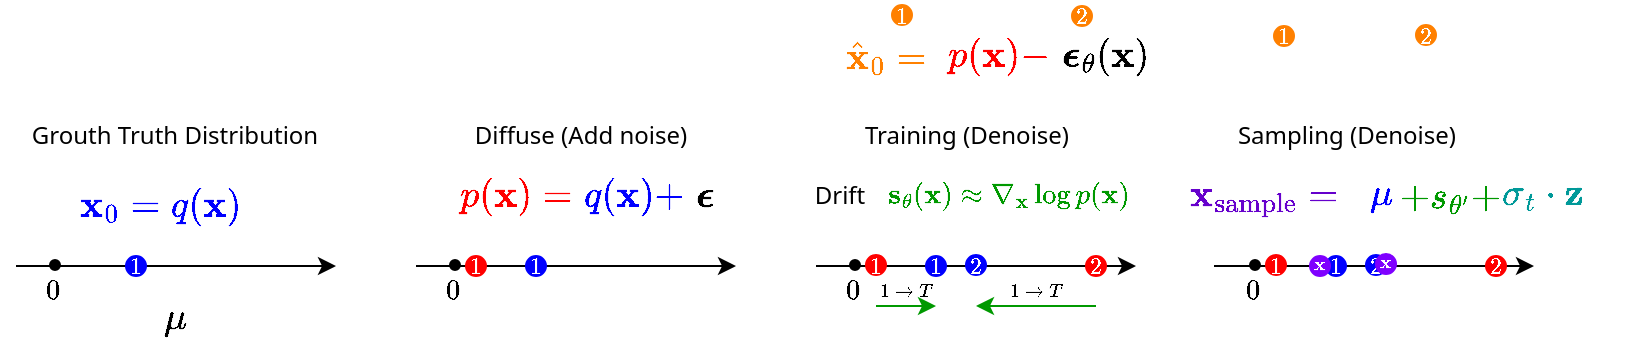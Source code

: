 <mxfile version="24.7.17">
  <diagram name="Page-1" id="_gRGWOFDqU3hSQWJzQTY">
    <mxGraphModel dx="482" dy="1436" grid="1" gridSize="10" guides="1" tooltips="1" connect="1" arrows="1" fold="1" page="1" pageScale="1" pageWidth="850" pageHeight="1100" background="none" math="1" shadow="0">
      <root>
        <mxCell id="0" />
        <mxCell id="1" parent="0" />
        <mxCell id="vsRgP92jTyw3C7przkWq-26" value="" style="endArrow=classic;html=1;rounded=0;" parent="1" edge="1">
          <mxGeometry width="50" height="50" relative="1" as="geometry">
            <mxPoint x="40" y="-620" as="sourcePoint" />
            <mxPoint x="200" y="-620" as="targetPoint" />
          </mxGeometry>
        </mxCell>
        <mxCell id="vsRgP92jTyw3C7przkWq-27" value="" style="ellipse;whiteSpace=wrap;html=1;fillColor=#000000;" parent="1" vertex="1">
          <mxGeometry x="57" y="-623" width="5" height="5" as="geometry" />
        </mxCell>
        <mxCell id="vsRgP92jTyw3C7przkWq-28" value="$$0$$" style="text;html=1;align=center;verticalAlign=middle;whiteSpace=wrap;rounded=0;" parent="1" vertex="1">
          <mxGeometry x="39" y="-617" width="40" height="18" as="geometry" />
        </mxCell>
        <mxCell id="vsRgP92jTyw3C7przkWq-30" value="$$\mathbf{x}_0 = q(\mathbf{x})$$" style="text;html=1;align=center;verticalAlign=middle;whiteSpace=wrap;rounded=0;fontSize=16;fillColor=none;fontColor=#0000FF;" parent="1" vertex="1">
          <mxGeometry x="62" y="-660" width="101" height="20" as="geometry" />
        </mxCell>
        <mxCell id="vsRgP92jTyw3C7przkWq-37" value="$$\boldsymbol{\epsilon}$$" style="text;html=1;align=center;verticalAlign=middle;whiteSpace=wrap;rounded=0;fontSize=16;fontColor=#000000;" parent="1" vertex="1">
          <mxGeometry x="370" y="-670" width="30" height="30" as="geometry" />
        </mxCell>
        <mxCell id="vsRgP92jTyw3C7przkWq-38" value="$$p(\mathbf{x}) =$$" style="text;html=1;align=center;verticalAlign=middle;whiteSpace=wrap;rounded=0;fontSize=16;fontColor=#FF0000;" parent="1" vertex="1">
          <mxGeometry x="250" y="-670" width="80" height="30" as="geometry" />
        </mxCell>
        <mxCell id="vsRgP92jTyw3C7przkWq-44" value="$$\boldsymbol{\epsilon}_\theta(\mathbf{x})$$" style="text;html=1;align=center;verticalAlign=middle;whiteSpace=wrap;rounded=0;fontSize=16;fontColor=#000000;" parent="1" vertex="1">
          <mxGeometry x="560" y="-740" width="50" height="30" as="geometry" />
        </mxCell>
        <mxCell id="vsRgP92jTyw3C7przkWq-45" value="$$\hat{\mathbf{x}}_0 = $$" style="text;html=1;align=center;verticalAlign=middle;whiteSpace=wrap;rounded=0;fontSize=16;fontColor=#FF8000;" parent="1" vertex="1">
          <mxGeometry x="440" y="-740" width="71" height="30" as="geometry" />
        </mxCell>
        <mxCell id="vsRgP92jTyw3C7przkWq-46" value="$$p(\mathbf{x}) - $$" style="text;html=1;align=center;verticalAlign=middle;whiteSpace=wrap;rounded=0;fontSize=16;fontColor=#FF0000;" parent="1" vertex="1">
          <mxGeometry x="496" y="-740" width="71" height="30" as="geometry" />
        </mxCell>
        <mxCell id="vsRgP92jTyw3C7przkWq-48" value="$$q(\mathbf{x}) + $$" style="text;html=1;align=center;verticalAlign=middle;whiteSpace=wrap;rounded=0;fontSize=16;fontColor=#0000FF;" parent="1" vertex="1">
          <mxGeometry x="322" y="-670" width="55" height="30" as="geometry" />
        </mxCell>
        <mxCell id="vsRgP92jTyw3C7przkWq-50" value="Grouth Truth Distribution" style="text;html=1;align=center;verticalAlign=middle;whiteSpace=wrap;rounded=0;fontFamily=Segoe UI;" parent="1" vertex="1">
          <mxGeometry x="43" y="-700" width="153" height="30" as="geometry" />
        </mxCell>
        <mxCell id="vsRgP92jTyw3C7przkWq-51" value="Diffuse (Add noise)" style="text;html=1;align=center;verticalAlign=middle;whiteSpace=wrap;rounded=0;fontFamily=Segoe UI;" parent="1" vertex="1">
          <mxGeometry x="246" y="-700" width="153" height="30" as="geometry" />
        </mxCell>
        <mxCell id="vsRgP92jTyw3C7przkWq-52" value="Training (Denoise)" style="text;html=1;align=center;verticalAlign=middle;whiteSpace=wrap;rounded=0;fontFamily=Segoe UI;" parent="1" vertex="1">
          <mxGeometry x="439" y="-700" width="153" height="30" as="geometry" />
        </mxCell>
        <mxCell id="vsRgP92jTyw3C7przkWq-53" value="Sampling (Denoise)" style="text;html=1;align=center;verticalAlign=middle;whiteSpace=wrap;rounded=0;fontFamily=Segoe UI;" parent="1" vertex="1">
          <mxGeometry x="629" y="-700" width="153" height="30" as="geometry" />
        </mxCell>
        <mxCell id="vsRgP92jTyw3C7przkWq-59" value="$$\sigma_t \cdot \mathbf{z}$$" style="text;html=1;align=center;verticalAlign=middle;whiteSpace=wrap;rounded=0;fontSize=16;fontColor=#009999;" parent="1" vertex="1">
          <mxGeometry x="788" y="-671" width="30" height="30" as="geometry" />
        </mxCell>
        <mxCell id="vsRgP92jTyw3C7przkWq-60" value="$$+s_{\theta&#39;}+$$" style="text;html=1;align=center;verticalAlign=middle;whiteSpace=wrap;rounded=0;fontSize=16;fontColor=#009900;" parent="1" vertex="1">
          <mxGeometry x="732" y="-670" width="50" height="30" as="geometry" />
        </mxCell>
        <mxCell id="vsRgP92jTyw3C7przkWq-65" value="$$\mathbf{s}_\theta(\mathbf{x}) \approx \nabla_\mathbf{x} \log p(\mathbf{x})$$" style="text;html=1;align=center;verticalAlign=middle;whiteSpace=wrap;rounded=0;fontColor=#009900;" parent="1" vertex="1">
          <mxGeometry x="472" y="-670" width="128" height="30" as="geometry" />
        </mxCell>
        <mxCell id="vsRgP92jTyw3C7przkWq-67" value="$$1$$" style="ellipse;whiteSpace=wrap;html=1;fillColor=#0000FF;strokeColor=#0000FF;fontColor=#FFFFFF;fontSize=10;" parent="1" vertex="1">
          <mxGeometry x="95" y="-625" width="10" height="10" as="geometry" />
        </mxCell>
        <mxCell id="vsRgP92jTyw3C7przkWq-75" value="$$\mu$$" style="text;html=1;align=center;verticalAlign=middle;whiteSpace=wrap;rounded=0;fontSize=16;fillColor=none;fontColor=#000000;" parent="1" vertex="1">
          <mxGeometry x="102.5" y="-609" width="34" height="30" as="geometry" />
        </mxCell>
        <mxCell id="vsRgP92jTyw3C7przkWq-94" value="Drift" style="text;html=1;align=center;verticalAlign=middle;whiteSpace=wrap;rounded=0;fontFamily=Segoe UI;" parent="1" vertex="1">
          <mxGeometry x="416.5" y="-670" width="70" height="30" as="geometry" />
        </mxCell>
        <mxCell id="vsRgP92jTyw3C7przkWq-95" value="$$\mathbf{x}_{\text{sample}} = $$" style="text;html=1;align=center;verticalAlign=middle;whiteSpace=wrap;rounded=0;fontSize=16;fontColor=#6600CC;" parent="1" vertex="1">
          <mxGeometry x="649" y="-670" width="30" height="30" as="geometry" />
        </mxCell>
        <mxCell id="vsRgP92jTyw3C7przkWq-118" value="" style="endArrow=classic;html=1;rounded=0;" parent="1" edge="1">
          <mxGeometry width="50" height="50" relative="1" as="geometry">
            <mxPoint x="240" y="-620" as="sourcePoint" />
            <mxPoint x="400" y="-620" as="targetPoint" />
          </mxGeometry>
        </mxCell>
        <mxCell id="vsRgP92jTyw3C7przkWq-119" value="" style="ellipse;whiteSpace=wrap;html=1;fillColor=#000000;" parent="1" vertex="1">
          <mxGeometry x="257" y="-623" width="5" height="5" as="geometry" />
        </mxCell>
        <mxCell id="vsRgP92jTyw3C7przkWq-120" value="$$0$$" style="text;html=1;align=center;verticalAlign=middle;whiteSpace=wrap;rounded=0;" parent="1" vertex="1">
          <mxGeometry x="239" y="-617" width="40" height="18" as="geometry" />
        </mxCell>
        <mxCell id="vsRgP92jTyw3C7przkWq-123" value="$$1$$" style="ellipse;whiteSpace=wrap;html=1;fillColor=#0000FF;strokeColor=#0000FF;fontColor=#FFFFFF;fontSize=10;" parent="1" vertex="1">
          <mxGeometry x="295" y="-625" width="10" height="10" as="geometry" />
        </mxCell>
        <mxCell id="vsRgP92jTyw3C7przkWq-74" value="&lt;span style=&quot;font-size: 10px;&quot;&gt;$$1$$&lt;/span&gt;" style="ellipse;whiteSpace=wrap;html=1;fillColor=#FF0000;strokeColor=#FF0000;fontColor=#FFFFFF;" parent="1" vertex="1">
          <mxGeometry x="265" y="-625" width="10" height="10" as="geometry" />
        </mxCell>
        <mxCell id="vsRgP92jTyw3C7przkWq-138" value="" style="endArrow=classic;html=1;rounded=0;" parent="1" edge="1">
          <mxGeometry width="50" height="50" relative="1" as="geometry">
            <mxPoint x="440" y="-620" as="sourcePoint" />
            <mxPoint x="600" y="-620" as="targetPoint" />
          </mxGeometry>
        </mxCell>
        <mxCell id="vsRgP92jTyw3C7przkWq-139" value="" style="ellipse;whiteSpace=wrap;html=1;fillColor=#000000;" parent="1" vertex="1">
          <mxGeometry x="457" y="-623" width="5" height="5" as="geometry" />
        </mxCell>
        <mxCell id="vsRgP92jTyw3C7przkWq-140" value="$$0$$" style="text;html=1;align=center;verticalAlign=middle;whiteSpace=wrap;rounded=0;" parent="1" vertex="1">
          <mxGeometry x="439" y="-617" width="40" height="18" as="geometry" />
        </mxCell>
        <mxCell id="vsRgP92jTyw3C7przkWq-141" value="$$2$$" style="ellipse;whiteSpace=wrap;html=1;fillColor=#0000FF;strokeColor=#0000FF;fontColor=#FFFFFF;fontSize=10;" parent="1" vertex="1">
          <mxGeometry x="515" y="-625.5" width="10" height="10" as="geometry" />
        </mxCell>
        <mxCell id="vsRgP92jTyw3C7przkWq-144" value="&lt;span style=&quot;font-size: 10px;&quot;&gt;$$1$$&lt;/span&gt;" style="ellipse;whiteSpace=wrap;html=1;fillColor=#FF0000;strokeColor=#FF0000;fontColor=#FFFFFF;" parent="1" vertex="1">
          <mxGeometry x="465" y="-625.5" width="10" height="10" as="geometry" />
        </mxCell>
        <mxCell id="vsRgP92jTyw3C7przkWq-145" value="&lt;span style=&quot;font-size: 10px;&quot;&gt;$$2$$&lt;/span&gt;" style="ellipse;whiteSpace=wrap;html=1;fillColor=#FF0000;strokeColor=#FF0000;fontColor=#FFFFFF;" parent="1" vertex="1">
          <mxGeometry x="575" y="-625" width="10" height="10" as="geometry" />
        </mxCell>
        <mxCell id="vsRgP92jTyw3C7przkWq-143" value="$$1$$" style="ellipse;whiteSpace=wrap;html=1;fillColor=#0000FF;strokeColor=#0000FF;fontColor=#FFFFFF;fontSize=10;" parent="1" vertex="1">
          <mxGeometry x="495" y="-625" width="10" height="10" as="geometry" />
        </mxCell>
        <mxCell id="vsRgP92jTyw3C7przkWq-47" value="&lt;span style=&quot;font-size: 10px;&quot;&gt;$$2$$&lt;/span&gt;" style="ellipse;whiteSpace=wrap;html=1;fillColor=#FF8000;strokeColor=#FF8000;fontColor=#FFFFFF;" parent="1" vertex="1">
          <mxGeometry x="568" y="-750" width="10" height="10" as="geometry" />
        </mxCell>
        <mxCell id="vsRgP92jTyw3C7przkWq-86" value="&lt;span style=&quot;font-size: 10px;&quot;&gt;$$1$$&lt;/span&gt;" style="ellipse;whiteSpace=wrap;html=1;fillColor=#FF8000;strokeColor=#FF8000;fontColor=#FFFFFF;" parent="1" vertex="1">
          <mxGeometry x="478" y="-750.5" width="10" height="10" as="geometry" />
        </mxCell>
        <mxCell id="vsRgP92jTyw3C7przkWq-150" value="&lt;span style=&quot;font-size: 8px;&quot;&gt;$$1 \rightarrow T$$&lt;/span&gt;" style="endArrow=classic;startArrow=none;html=1;rounded=0;fontColor=default;strokeColor=#009900;fontSize=8;startFill=0;labelBackgroundColor=none;spacingTop=-14;spacingLeft=0;" parent="1" edge="1">
          <mxGeometry width="50" height="50" relative="1" as="geometry">
            <mxPoint x="470" y="-600" as="sourcePoint" />
            <mxPoint x="500" y="-600" as="targetPoint" />
          </mxGeometry>
        </mxCell>
        <mxCell id="vsRgP92jTyw3C7przkWq-151" value="$$1 \rightarrow T$$" style="endArrow=classic;startArrow=none;html=1;rounded=0;fontColor=default;strokeColor=#009900;fontSize=8;startFill=0;labelBackgroundColor=none;spacingTop=-14;" parent="1" edge="1">
          <mxGeometry width="50" height="50" relative="1" as="geometry">
            <mxPoint x="580" y="-600" as="sourcePoint" />
            <mxPoint x="520" y="-600" as="targetPoint" />
          </mxGeometry>
        </mxCell>
        <mxCell id="vsRgP92jTyw3C7przkWq-158" value="" style="endArrow=classic;html=1;rounded=0;" parent="1" edge="1">
          <mxGeometry width="50" height="50" relative="1" as="geometry">
            <mxPoint x="639" y="-620" as="sourcePoint" />
            <mxPoint x="799" y="-620" as="targetPoint" />
          </mxGeometry>
        </mxCell>
        <mxCell id="vsRgP92jTyw3C7przkWq-159" value="" style="ellipse;whiteSpace=wrap;html=1;fillColor=#000000;" parent="1" vertex="1">
          <mxGeometry x="657" y="-623" width="5" height="5" as="geometry" />
        </mxCell>
        <mxCell id="vsRgP92jTyw3C7przkWq-160" value="$$0$$" style="text;html=1;align=center;verticalAlign=middle;whiteSpace=wrap;rounded=0;" parent="1" vertex="1">
          <mxGeometry x="639" y="-617" width="40" height="18" as="geometry" />
        </mxCell>
        <mxCell id="vsRgP92jTyw3C7przkWq-163" value="&lt;span style=&quot;font-size: 10px;&quot;&gt;$$1$$&lt;/span&gt;" style="ellipse;whiteSpace=wrap;html=1;fillColor=#FF0000;strokeColor=#FF0000;fontColor=#FFFFFF;" parent="1" vertex="1">
          <mxGeometry x="665" y="-625.5" width="10" height="10" as="geometry" />
        </mxCell>
        <mxCell id="vsRgP92jTyw3C7przkWq-164" value="&lt;span style=&quot;font-size: 10px;&quot;&gt;$$2$$&lt;/span&gt;" style="ellipse;whiteSpace=wrap;html=1;fillColor=#FF0000;strokeColor=#FF0000;fontColor=#FFFFFF;" parent="1" vertex="1">
          <mxGeometry x="775" y="-625" width="10" height="10" as="geometry" />
        </mxCell>
        <mxCell id="vsRgP92jTyw3C7przkWq-166" value="$$1$$" style="ellipse;whiteSpace=wrap;html=1;fillColor=#0000FF;strokeColor=#0000FF;fontColor=#FFFFFF;fontSize=10;" parent="1" vertex="1">
          <mxGeometry x="695" y="-625" width="10" height="10" as="geometry" />
        </mxCell>
        <mxCell id="vsRgP92jTyw3C7przkWq-167" value="&lt;span style=&quot;font-size: 10px;&quot;&gt;$$2$$&lt;/span&gt;" style="ellipse;whiteSpace=wrap;html=1;fillColor=#FF8000;strokeColor=#FF8000;fontColor=#FFFFFF;" parent="1" vertex="1">
          <mxGeometry x="740" y="-740.5" width="10" height="10" as="geometry" />
        </mxCell>
        <mxCell id="vsRgP92jTyw3C7przkWq-169" value="&lt;span style=&quot;font-size: 10px;&quot;&gt;$$1$$&lt;/span&gt;" style="ellipse;whiteSpace=wrap;html=1;fillColor=#FF8000;strokeColor=#FF8000;fontColor=#FFFFFF;" parent="1" vertex="1">
          <mxGeometry x="669" y="-740" width="10" height="10" as="geometry" />
        </mxCell>
        <mxCell id="vsRgP92jTyw3C7przkWq-161" value="$$2$$" style="ellipse;whiteSpace=wrap;html=1;fillColor=#0000FF;strokeColor=#0000FF;fontColor=#FFFFFF;fontSize=10;" parent="1" vertex="1">
          <mxGeometry x="715" y="-625.5" width="10" height="10" as="geometry" />
        </mxCell>
        <mxCell id="vsRgP92jTyw3C7przkWq-171" value="$$\mu$$" style="text;html=1;align=center;verticalAlign=middle;whiteSpace=wrap;rounded=0;fontSize=16;fillColor=none;fontColor=#0000FF;" parent="1" vertex="1">
          <mxGeometry x="705" y="-666" width="35" height="20" as="geometry" />
        </mxCell>
        <mxCell id="vsRgP92jTyw3C7przkWq-108" value="$$\mathbf{x}$$" style="ellipse;whiteSpace=wrap;html=1;fillColor=#7F00FF;strokeColor=#7F00FF;fontColor=#FFFFFF;spacingTop=0;fontSize=8;" parent="1" vertex="1">
          <mxGeometry x="720" y="-626" width="10" height="10" as="geometry" />
        </mxCell>
        <mxCell id="vsRgP92jTyw3C7przkWq-172" value="$$\mathbf{x}$$" style="ellipse;whiteSpace=wrap;html=1;fillColor=#7F00FF;strokeColor=#7F00FF;fontColor=#FFFFFF;spacingTop=0;fontSize=8;" parent="1" vertex="1">
          <mxGeometry x="687" y="-625" width="10" height="10" as="geometry" />
        </mxCell>
      </root>
    </mxGraphModel>
  </diagram>
</mxfile>
